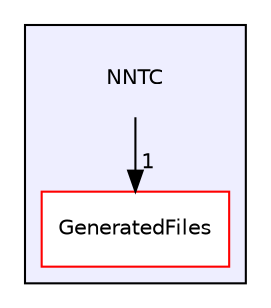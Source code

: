 digraph "NNTC" {
  compound=true
  node [ fontsize="10", fontname="Helvetica"];
  edge [ labelfontsize="10", labelfontname="Helvetica"];
  subgraph clusterdir_2f7f6cb4e3f24760078000e93e7e2ff8 {
    graph [ bgcolor="#eeeeff", pencolor="black", label="" URL="dir_2f7f6cb4e3f24760078000e93e7e2ff8.html"];
    dir_2f7f6cb4e3f24760078000e93e7e2ff8 [shape=plaintext label="NNTC"];
    dir_767648d046a3bcdf87dacc97a172d1a0 [shape=box label="GeneratedFiles" color="red" fillcolor="white" style="filled" URL="dir_767648d046a3bcdf87dacc97a172d1a0.html"];
  }
  dir_2f7f6cb4e3f24760078000e93e7e2ff8->dir_767648d046a3bcdf87dacc97a172d1a0 [headlabel="1", labeldistance=1.5 headhref="dir_000000_000001.html"];
}
